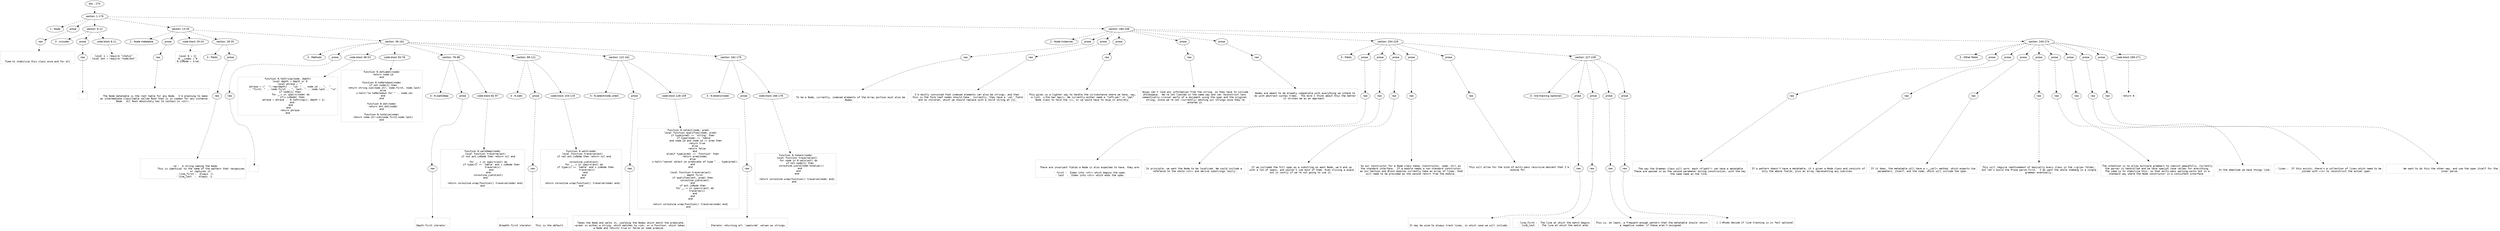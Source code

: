 digraph hierarchy {

node [fontname=Helvetica]
edge [style=dashed]

doc_0 [label="doc - 274"]


doc_0 -> { section_1}
{rank=same; section_1}

section_1 [label="section: 1-179"]


section_1 -> { header_2 prose_3 section_4 section_5 section_6}
{rank=same; header_2 prose_3 section_4 section_5 section_6}

header_2 [label="1 : Node"]

prose_3 [label="prose"]

section_4 [label="section: 6-12"]

section_5 [label="section: 13-35"]

section_6 [label="section: 180-239"]


prose_3 -> { raw_7}
{rank=same; raw_7}

raw_7 [label="raw"]


raw_7 -> leaf_8
leaf_8  [color=Gray,shape=rectangle,fontname=Inconsolata,label="


  Time to stabilize this class once and for all. 
"]
section_4 -> { header_9 prose_10 codeblock_11}
{rank=same; header_9 prose_10 codeblock_11}

header_9 [label="3 : includes"]

prose_10 [label="prose"]

codeblock_11 [label="code block 8-11"]


prose_10 -> { raw_12}
{rank=same; raw_12}

raw_12 [label="raw"]


raw_12 -> leaf_13
leaf_13  [color=Gray,shape=rectangle,fontname=Inconsolata,label="
"]
codeblock_11 -> leaf_14
leaf_14  [color=Gray,shape=rectangle,fontname=Inconsolata,label="local s = require \"status\"
local dot = require \"node/dot\""]
section_5 -> { header_15 prose_16 codeblock_17 section_18 section_19}
{rank=same; header_15 prose_16 codeblock_17 section_18 section_19}

header_15 [label="2 : Node metatable"]

prose_16 [label="prose"]

codeblock_17 [label="code block 19-24"]

section_18 [label="section: 28-35"]

section_19 [label="section: 36-161"]


prose_16 -> { raw_20}
{rank=same; raw_20}

raw_20 [label="raw"]


raw_20 -> leaf_21
leaf_21  [color=Gray,shape=rectangle,fontname=Inconsolata,label="

  The Node metatable is the root table for any Node.  I'm planning to make
an intermediate class/table called Root that is in common for any instance
Node.  All Root absolutely has to contain is =str=. 
"]
codeblock_17 -> leaf_22
leaf_22  [color=Gray,shape=rectangle,fontname=Inconsolata,label="
local N = {}
N.__index = N
N.isNode = true"]
section_18 -> { header_23 prose_24}
{rank=same; header_23 prose_24}

header_23 [label="3 : Fields"]

prose_24 [label="prose"]


prose_24 -> { raw_25}
{rank=same; raw_25}

raw_25 [label="raw"]


raw_25 -> leaf_26
leaf_26  [color=Gray,shape=rectangle,fontname=Inconsolata,label="

   - id :  A string naming the Node. 
           This is identical to the name of the pattern that recognizes
           or captures it.
   - line_first :  Always -1.
   - line_last  :  Always -1. 
"]
section_19 -> { header_27 prose_28 codeblock_29 codeblock_30 section_31 section_32 section_33 section_34}
{rank=same; header_27 prose_28 codeblock_29 codeblock_30 section_31 section_32 section_33 section_34}

header_27 [label="3 : Methods"]

prose_28 [label="prose"]

codeblock_29 [label="code block 38-53"]

codeblock_30 [label="code block 55-76"]

section_31 [label="section: 78-98"]

section_32 [label="section: 99-121"]

section_33 [label="section: 122-161"]

section_34 [label="section: 162-179"]


prose_28 -> { raw_35}
{rank=same; raw_35}

raw_35 [label="raw"]


raw_35 -> leaf_36
leaf_36  [color=Gray,shape=rectangle,fontname=Inconsolata,label="
"]
codeblock_29 -> leaf_37
leaf_37  [color=Gray,shape=rectangle,fontname=Inconsolata,label="function N.toString(node, depth)
   local depth = depth or 0
   local phrase = \"\"
   phrase = (\"  \"):rep(depth) .. \"id: \" .. node.id .. \",  \"
      .. \"first: \" .. node.first .. \", last: \" .. node.last .. \"\\n\"
   if node[1] then
    for _,v in ipairs(node) do
      if(v.isNode) then
        phrase = phrase .. N.toString(v, depth + 1)
      end
    end
  end 
   return phrase
end"]
codeblock_30 -> leaf_38
leaf_38  [color=Gray,shape=rectangle,fontname=Inconsolata,label="function N.dotLabel(node)
  return node.id
end

function N.toMarkdown(node)
  if not node[1] then
    return string.sub(node.str, node.first, node.last)
  else
    s:halt(\"no toMarkdown for \" .. node.id)
  end
end

function N.dot(node)
  return dot.dot(node)
end

function N.toValue(node)
  return node.str:sub(node.first,node.last)
end
"]
section_31 -> { header_39 prose_40 codeblock_41}
{rank=same; header_39 prose_40 codeblock_41}

header_39 [label="4 : N.walkDeep"]

prose_40 [label="prose"]

codeblock_41 [label="code block 82-97"]


prose_40 -> { raw_42}
{rank=same; raw_42}

raw_42 [label="raw"]


raw_42 -> leaf_43
leaf_43  [color=Gray,shape=rectangle,fontname=Inconsolata,label="

Depth-first iterator. 
"]
codeblock_41 -> leaf_44
leaf_44  [color=Gray,shape=rectangle,fontname=Inconsolata,label="function N.walkDeep(node)
    local function traverse(ast)
        if not ast.isNode then return nil end

        for _, v in ipairs(ast) do
            if type(v) == 'table' and v.isNode then
              traverse(v)
            end
        end
        coroutine.yield(ast)
    end

    return coroutine.wrap(function() traverse(node) end)
end"]
section_32 -> { header_45 prose_46 codeblock_47}
{rank=same; header_45 prose_46 codeblock_47}

header_45 [label="4 : N.walk"]

prose_46 [label="prose"]

codeblock_47 [label="code block 103-119"]


prose_46 -> { raw_48}
{rank=same; raw_48}

raw_48 [label="raw"]


raw_48 -> leaf_49
leaf_49  [color=Gray,shape=rectangle,fontname=Inconsolata,label="

Breadth-first iterator.  This is the default. 
"]
codeblock_47 -> leaf_50
leaf_50  [color=Gray,shape=rectangle,fontname=Inconsolata,label="function N.walk(node)
  local function traverse(ast)
    if not ast.isNode then return nil end

    coroutine.yield(ast)
    for _, v in ipairs(ast) do
      if type(v) == 'table' and v.isNode then
        traverse(v)
      end
    end
  end

  return coroutine.wrap(function() traverse(node) end)
end
"]
section_33 -> { header_51 prose_52 codeblock_53}
{rank=same; header_51 prose_52 codeblock_53}

header_51 [label="4 : N.select(node, pred)"]

prose_52 [label="prose"]

codeblock_53 [label="code block 128-159"]


prose_52 -> { raw_54}
{rank=same; raw_54}

raw_54 [label="raw"]


raw_54 -> leaf_55
leaf_55  [color=Gray,shape=rectangle,fontname=Inconsolata,label="

  Takes the Node and walks it, yielding the Nodes which match the predicate.
=pred= is either a string, which matches to =id=, or a function, which takes
a Node and returns true or false on some premise. 
"]
codeblock_53 -> leaf_56
leaf_56  [color=Gray,shape=rectangle,fontname=Inconsolata,label="function N.select(node, pred)
   local function qualifies(node, pred)
      if type(pred) == 'string' then
         if type(node) == 'table' 
          and node.id and node.id == pred then
            return true
         else
            return false
         end
      elseif type(pred) == 'function' then
         return pred(node)
      else
         s:halt(\"cannot select on predicate of type \" .. type(pred))
      end
   end

   local function traverse(ast)
      -- depth first
      if qualifies(ast, pred) then
         coroutine.yield(ast)
      end
      if ast.isNode then
         for _, v in ipairs(ast) do
            traverse(v)
         end
      end
   end

   return coroutine.wrap(function() traverse(node) end)
end"]
section_34 -> { header_57 prose_58 codeblock_59}
{rank=same; header_57 prose_58 codeblock_59}

header_57 [label="4 : N.tokens(node)"]

prose_58 [label="prose"]

codeblock_59 [label="code block 166-178"]


prose_58 -> { raw_60}
{rank=same; raw_60}

raw_60 [label="raw"]


raw_60 -> leaf_61
leaf_61  [color=Gray,shape=rectangle,fontname=Inconsolata,label="

  Iterator returning all 'captured' values as strings.
"]
codeblock_59 -> leaf_62
leaf_62  [color=Gray,shape=rectangle,fontname=Inconsolata,label="function N.tokens(node)
  local function traverse(ast)
    for node in N.walk(ast) do
      if not node[1] then
        coroutine.yield(node:toValue())
      end
    end
  end

  return coroutine.wrap(function() traverse(node) end)
end  "]
section_6 -> { header_63 prose_64 prose_65 prose_66 prose_67 prose_68 section_69 section_70}
{rank=same; header_63 prose_64 prose_65 prose_66 prose_67 prose_68 section_69 section_70}

header_63 [label="2 : Node Instances"]

prose_64 [label="prose"]

prose_65 [label="prose"]

prose_66 [label="prose"]

prose_67 [label="prose"]

prose_68 [label="prose"]

section_69 [label="section: 204-226"]

section_70 [label="section: 240-274"]


prose_64 -> { raw_71}
{rank=same; raw_71}

raw_71 [label="raw"]


raw_71 -> leaf_72
leaf_72  [color=Gray,shape=rectangle,fontname=Inconsolata,label="

  To be a Node, currently, indexed elements of the Array portion must also be 
Nodes. 
"]
prose_65 -> { raw_73}
{rank=same; raw_73}

raw_73 [label="raw"]


raw_73 -> leaf_74
leaf_74  [color=Gray,shape=rectangle,fontname=Inconsolata,label="
I'm mostly convinced that indexed elements can also be strings, and that 
this is the form leaf nodes should take.  Currently, they have a 'val' field
and no children, which we should replace with a child string at [1].
"]
prose_66 -> { raw_75}
{rank=same; raw_75}

raw_75 [label="raw"]


raw_75 -> leaf_76
leaf_76  [color=Gray,shape=rectangle,fontname=Inconsolata,label="
This gives us a lighter way to handle the circumstance where we have, say,
a list, =(foo bar baz)=. We currently either need a \"left-per\" or \"pal\"
Node class to hold the =(=, or we would have to skip it entirely.
"]
prose_67 -> { raw_77}
{rank=same; raw_77}

raw_77 [label="raw"]


raw_77 -> leaf_78
leaf_78  [color=Gray,shape=rectangle,fontname=Inconsolata,label="
Quipu can't lose any information from the string, so they have to include
whitespace.  We're not limited in the same way and can reconstruct less 
semantically crucial parts of a document using the span and the original 
string, since we're not /currently/ editing our strings once they're
entered in.
"]
prose_68 -> { raw_79}
{rank=same; raw_79}

raw_79 [label="raw"]


raw_79 -> leaf_80
leaf_80  [color=Gray,shape=rectangle,fontname=Inconsolata,label="
Nodes are meant to be broadly compatible with everything we intend to
do with abstract syntax trees.  The more I think about this the better
it strikes me as an approach. 

"]
section_69 -> { header_81 prose_82 prose_83 prose_84 prose_85 prose_86 section_87}
{rank=same; header_81 prose_82 prose_83 prose_84 prose_85 prose_86 section_87}

header_81 [label="3 : Fields"]

prose_82 [label="prose"]

prose_83 [label="prose"]

prose_84 [label="prose"]

prose_85 [label="prose"]

prose_86 [label="prose"]

section_87 [label="section: 227-239"]


prose_82 -> { raw_88}
{rank=same; raw_88}

raw_88 [label="raw"]


raw_88 -> leaf_89
leaf_89  [color=Gray,shape=rectangle,fontname=Inconsolata,label="

  There are invariant fields a Node is also expected to have, they are:
 
  - first :  Index into =str= which begins the span.
  - last  :  Index into =str= which ends the span.
"]
prose_83 -> { raw_90}
{rank=same; raw_90}

raw_90 [label="raw"]


raw_90 -> leaf_91
leaf_91  [color=Gray,shape=rectangle,fontname=Inconsolata,label="
In principle, we want the Node to be localized. We could include a 
reference to the whole =str= and derive substrings lazily.
"]
prose_84 -> { raw_92}
{rank=same; raw_92}

raw_92 [label="raw"]


raw_92 -> leaf_93
leaf_93  [color=Gray,shape=rectangle,fontname=Inconsolata,label="
If we included the full span as a substring on each Node, we'd end up
with a lot of spans, and wouldn't use most of them. Even slicing a piece
out is costly if we're not going to use it. 
"]
prose_85 -> { raw_94}
{rank=same; raw_94}

raw_94 [label="raw"]


raw_94 -> leaf_95
leaf_95  [color=Gray,shape=rectangle,fontname=Inconsolata,label="
So our constructor for a Node class takes (Constructor, node, str) as 
the standard interface.  If a module needs a non-standard constructor,
as our Section and Block modules currently take an array of lines, that
will need to be provided as the second return from the module. 
"]
prose_86 -> { raw_96}
{rank=same; raw_96}

raw_96 [label="raw"]


raw_96 -> leaf_97
leaf_97  [color=Gray,shape=rectangle,fontname=Inconsolata,label="
This will allow for the kind of multi-pass recursive-descent that I'm
aiming for. 

"]
section_87 -> { header_98 prose_99 prose_100 prose_101 prose_102}
{rank=same; header_98 prose_99 prose_100 prose_101 prose_102}

header_98 [label="4 : line tracking (optional)"]

prose_99 [label="prose"]

prose_100 [label="prose"]

prose_101 [label="prose"]

prose_102 [label="prose"]


prose_99 -> { raw_103}
{rank=same; raw_103}

raw_103 [label="raw"]


raw_103 -> leaf_104
leaf_104  [color=Gray,shape=rectangle,fontname=Inconsolata,label="

It may be wise to always track lines, in which case we will include:
"]
prose_100 -> { raw_105}
{rank=same; raw_105}

raw_105 [label="raw"]


raw_105 -> leaf_106
leaf_106  [color=Gray,shape=rectangle,fontname=Inconsolata,label="
  - line_first :  The line at which the match begins
  - line_last  :  The line at which the match ends
"]
prose_101 -> { raw_107}
{rank=same; raw_107}

raw_107 [label="raw"]


raw_107 -> leaf_108
leaf_108  [color=Gray,shape=rectangle,fontname=Inconsolata,label="
This is, at least, a frequent enough pattern that the metatable should return
a negative number if these aren't assigned. 
"]
prose_102 -> { raw_109}
{rank=same; raw_109}

raw_109 [label="raw"]


raw_109 -> leaf_110
leaf_110  [color=Gray,shape=rectangle,fontname=Inconsolata,label="
- [ ] #todo decide if line tracking is in fact optional

"]
section_70 -> { header_111 prose_112 prose_113 prose_114 prose_115 prose_116 prose_117 prose_118 prose_119 codeblock_120}
{rank=same; header_111 prose_112 prose_113 prose_114 prose_115 prose_116 prose_117 prose_118 prose_119 codeblock_120}

header_111 [label="3 : Other fields"]

prose_112 [label="prose"]

prose_113 [label="prose"]

prose_114 [label="prose"]

prose_115 [label="prose"]

prose_116 [label="prose"]

prose_117 [label="prose"]

prose_118 [label="prose"]

prose_119 [label="prose"]

codeblock_120 [label="code block 269-271"]


prose_112 -> { raw_121}
{rank=same; raw_121}

raw_121 [label="raw"]


raw_121 -> leaf_122
leaf_122  [color=Gray,shape=rectangle,fontname=Inconsolata,label="

  The way the Grammar class will work: each =V\"patt\"= can have a metatable.
These are passed in as the second parameter during construction, with the key
the same name as the rule. 
"]
prose_113 -> { raw_123}
{rank=same; raw_123}

raw_123 [label="raw"]


raw_123 -> leaf_124
leaf_124  [color=Gray,shape=rectangle,fontname=Inconsolata,label="
If a pattern doesn't have a metatable, it's given a Node class and consists of
only the above fields, plus an array representing any subrules. 
"]
prose_114 -> { raw_125}
{rank=same; raw_125}

raw_125 [label="raw"]


raw_125 -> leaf_126
leaf_126  [color=Gray,shape=rectangle,fontname=Inconsolata,label="
If it does, the metatable will have a =__call= method, which expects two
parameters, itself, and the node, which will include the span. 
"]
prose_115 -> { raw_127}
{rank=same; raw_127}

raw_127 [label="raw"]


raw_127 -> leaf_128
leaf_128  [color=Gray,shape=rectangle,fontname=Inconsolata,label="
This will require reattunement of basically every class in the =/grym= folder,
but let's build the Prose parse first.  I do want the whole shebang in a single
grammar eventually.
"]
prose_116 -> { raw_129}
{rank=same; raw_129}

raw_129 [label="raw"]


raw_129 -> leaf_130
leaf_130  [color=Gray,shape=rectangle,fontname=Inconsolata,label="
The intention is to allow multiple grammars to coexist peacefully. Currently
the parser is handrolled and we have special case values for everything.
The idea is to stabilize this, so that multi-pass parsing works but in a
standard way where the Node constructor is a consistent interface. 
"]
prose_117 -> { raw_131}
{rank=same; raw_131}

raw_131 [label="raw"]


raw_131 -> leaf_132
leaf_132  [color=Gray,shape=rectangle,fontname=Inconsolata,label="
In the meantime we have things like
"]
prose_118 -> { raw_133}
{rank=same; raw_133}

raw_133 [label="raw"]


raw_133 -> leaf_134
leaf_134  [color=Gray,shape=rectangle,fontname=Inconsolata,label="
- lines :  If this exists, there's a collection of lines which need to be
           joined with =\\n= to reconstruct the actual span.
"]
prose_119 -> { raw_135}
{rank=same; raw_135}

raw_135 [label="raw"]


raw_135 -> leaf_136
leaf_136  [color=Gray,shape=rectangle,fontname=Inconsolata,label="
           We want to do this the other way, and use the span itself for the
           inner parse. 
"]
codeblock_120 -> leaf_137
leaf_137  [color=Gray,shape=rectangle,fontname=Inconsolata,label="return N"]

}
